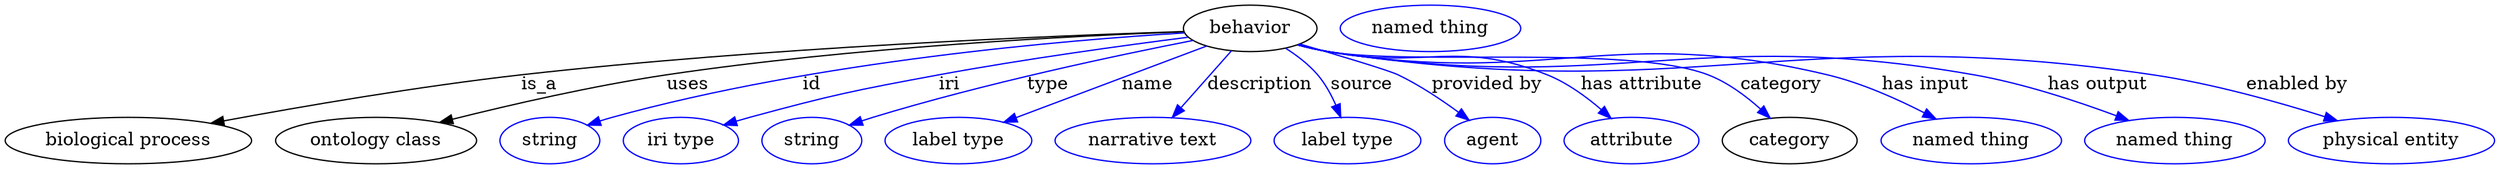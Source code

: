 digraph {
	graph [bb="0,0,1918.2,123"];
	node [label="\N"];
	behavior	 [height=0.5,
		label=behavior,
		pos="958.89,105",
		width=1.4263];
	"biological process"	 [height=0.5,
		pos="94.892,18",
		width=2.6359];
	behavior -> "biological process"	 [label=is_a,
		lp="416.89,61.5",
		pos="e,164.8,30.208 907.39,103.31 809.06,99.727 587.92,89.907 402.89,69 311.63,58.688 289.48,51.165 198.89,36 191.05,34.688 182.89,33.304 \
174.73,31.91"];
	"ontology class"	 [height=0.5,
		pos="284.89,18",
		width=2.1484];
	behavior -> "ontology class"	 [label=uses,
		lp="525.39,61.5",
		pos="e,335.65,31.757 907.66,103.3 823.86,99.99 652.41,90.962 508.89,69 453,60.447 390.31,45.725 345.5,34.29"];
	id	 [color=blue,
		height=0.5,
		label=string,
		pos="418.89,18",
		width=1.0652];
	behavior -> id	 [color=blue,
		label=id,
		lp="606.89,61.5",
		pos="e,448.1,29.763 907.96,102.65 817.52,97.424 623.66,81.477 466.89,36 463.91,35.135 460.85,34.172 457.79,33.153",
		style=solid];
	iri	 [color=blue,
		height=0.5,
		label="iri type",
		pos="519.89,18",
		width=1.2277];
	behavior -> iri	 [color=blue,
		label=iri,
		lp="718.89,61.5",
		pos="e,553.74,29.775 910.2,99.279 860.03,93.071 779.67,82.247 710.89,69 649.39,57.155 634.1,53.252 573.89,36 570.51,35.032 567.03,33.985 \
563.54,32.9",
		style=solid];
	type	 [color=blue,
		height=0.5,
		label=string,
		pos="620.89,18",
		width=1.0652];
	behavior -> type	 [color=blue,
		label=type,
		lp="802.89,61.5",
		pos="e,650.04,29.77 913.46,96.41 855.71,84.995 753.26,63.081 667.89,36 665.16,35.133 662.35,34.193 659.54,33.212",
		style=solid];
	name	 [color=blue,
		height=0.5,
		label="label type",
		pos="733.89,18",
		width=1.5707];
	behavior -> name	 [color=blue,
		label=name,
		lp="879.89,61.5",
		pos="e,770.09,31.995 924.23,91.597 885.38,76.575 822.24,52.16 779.43,35.608",
		style=solid];
	description	 [color=blue,
		height=0.5,
		label="narrative text",
		pos="883.89,18",
		width=2.0943];
	behavior -> description	 [color=blue,
		label=description,
		lp="966.89,61.5",
		pos="e,899.3,35.878 943.71,87.394 932.91,74.86 918.21,57.815 906.09,43.755",
		style=solid];
	source	 [color=blue,
		height=0.5,
		label="label type",
		pos="1033.9,18",
		width=1.5707];
	behavior -> source	 [color=blue,
		label=source,
		lp="1046.4,61.5",
		pos="e,1028.8,36.365 987.42,89.858 996.13,84.203 1005.2,77.145 1011.9,69 1017.5,62.236 1021.9,53.837 1025.2,45.819",
		style=solid];
	"provided by"	 [color=blue,
		height=0.5,
		label=agent,
		pos="1145.9,18",
		width=1.0291];
	behavior -> "provided by"	 [color=blue,
		label="provided by",
		lp="1142.4,61.5",
		pos="e,1127.4,33.855 998.05,93.175 1030.3,83.387 1071.3,70.803 1074.9,69 1090.6,61.177 1106.6,50.012 1119.4,40.122",
		style=solid];
	"has attribute"	 [color=blue,
		height=0.5,
		label=attribute,
		pos="1252.9,18",
		width=1.4443];
	behavior -> "has attribute"	 [color=blue,
		label="has attribute",
		lp="1261.9,61.5",
		pos="e,1236.7,35.276 996.39,92.586 1003.8,90.469 1011.5,88.48 1018.9,87 1093.4,72.019 1118.6,97.827 1188.9,69 1203.7,62.927 1217.9,52.323 \
1229.1,42.351",
		style=solid];
	category	 [height=0.5,
		pos="1374.9,18",
		width=1.4443];
	behavior -> category	 [color=blue,
		label=category,
		lp="1369.9,61.5",
		pos="e,1359.7,35.274 996.02,92.416 1003.5,90.286 1011.4,88.335 1018.9,87 1083.3,75.52 1252,92.96 1312.9,69 1327.6,63.211 1341.5,52.536 \
1352.3,42.442",
		style=solid];
	"has input"	 [color=blue,
		height=0.5,
		label="named thing",
		pos="1514.9,18",
		width=1.9318];
	behavior -> "has input"	 [color=blue,
		label="has input",
		lp="1480.4,61.5",
		pos="e,1487.3,34.603 995.68,92.42 1003.3,90.261 1011.3,88.298 1018.9,87 1188.6,58.044 1238.7,110.27 1405.9,69 1431.2,62.746 1457.8,50.459 \
1478.3,39.512",
		style=solid];
	"has output"	 [color=blue,
		height=0.5,
		label="named thing",
		pos="1671.9,18",
		width=1.9318];
	behavior -> "has output"	 [color=blue,
		label="has output",
		lp="1613.4,61.5",
		pos="e,1635.3,33.388 995.67,92.358 1003.3,90.204 1011.3,88.259 1018.9,87 1237.8,50.821 1299.5,108.28 1517.9,69 1555.2,62.298 1595.8,48.568 \
1625.9,37.042",
		style=solid];
	"enabled by"	 [color=blue,
		height=0.5,
		label="physical entity",
		pos="1838.9,18",
		width=2.2026];
	behavior -> "enabled by"	 [color=blue,
		label="enabled by",
		lp="1762.4,61.5",
		pos="e,1795.9,33.187 995.66,92.311 1003.3,90.161 1011.3,88.229 1018.9,87 1298.5,41.918 1375.8,111.33 1655.9,69 1700.6,62.241 1749.9,48.093 \
1786.1,36.409",
		style=solid];
	"named thing_category"	 [color=blue,
		height=0.5,
		label="named thing",
		pos="1097.9,105",
		width=1.9318];
}
